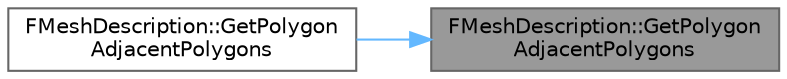 digraph "FMeshDescription::GetPolygonAdjacentPolygons"
{
 // INTERACTIVE_SVG=YES
 // LATEX_PDF_SIZE
  bgcolor="transparent";
  edge [fontname=Helvetica,fontsize=10,labelfontname=Helvetica,labelfontsize=10];
  node [fontname=Helvetica,fontsize=10,shape=box,height=0.2,width=0.4];
  rankdir="RL";
  Node1 [id="Node000001",label="FMeshDescription::GetPolygon\lAdjacentPolygons",height=0.2,width=0.4,color="gray40", fillcolor="grey60", style="filled", fontcolor="black",tooltip="Populates the passed array with adjacent polygons."];
  Node1 -> Node2 [id="edge1_Node000001_Node000002",dir="back",color="steelblue1",style="solid",tooltip=" "];
  Node2 [id="Node000002",label="FMeshDescription::GetPolygon\lAdjacentPolygons",height=0.2,width=0.4,color="grey40", fillcolor="white", style="filled",URL="$da/d5f/structFMeshDescription.html#af8391ae692103c788daf140691b1ff25",tooltip="Return adjacent polygons into a TArray with the specified allocator."];
}
